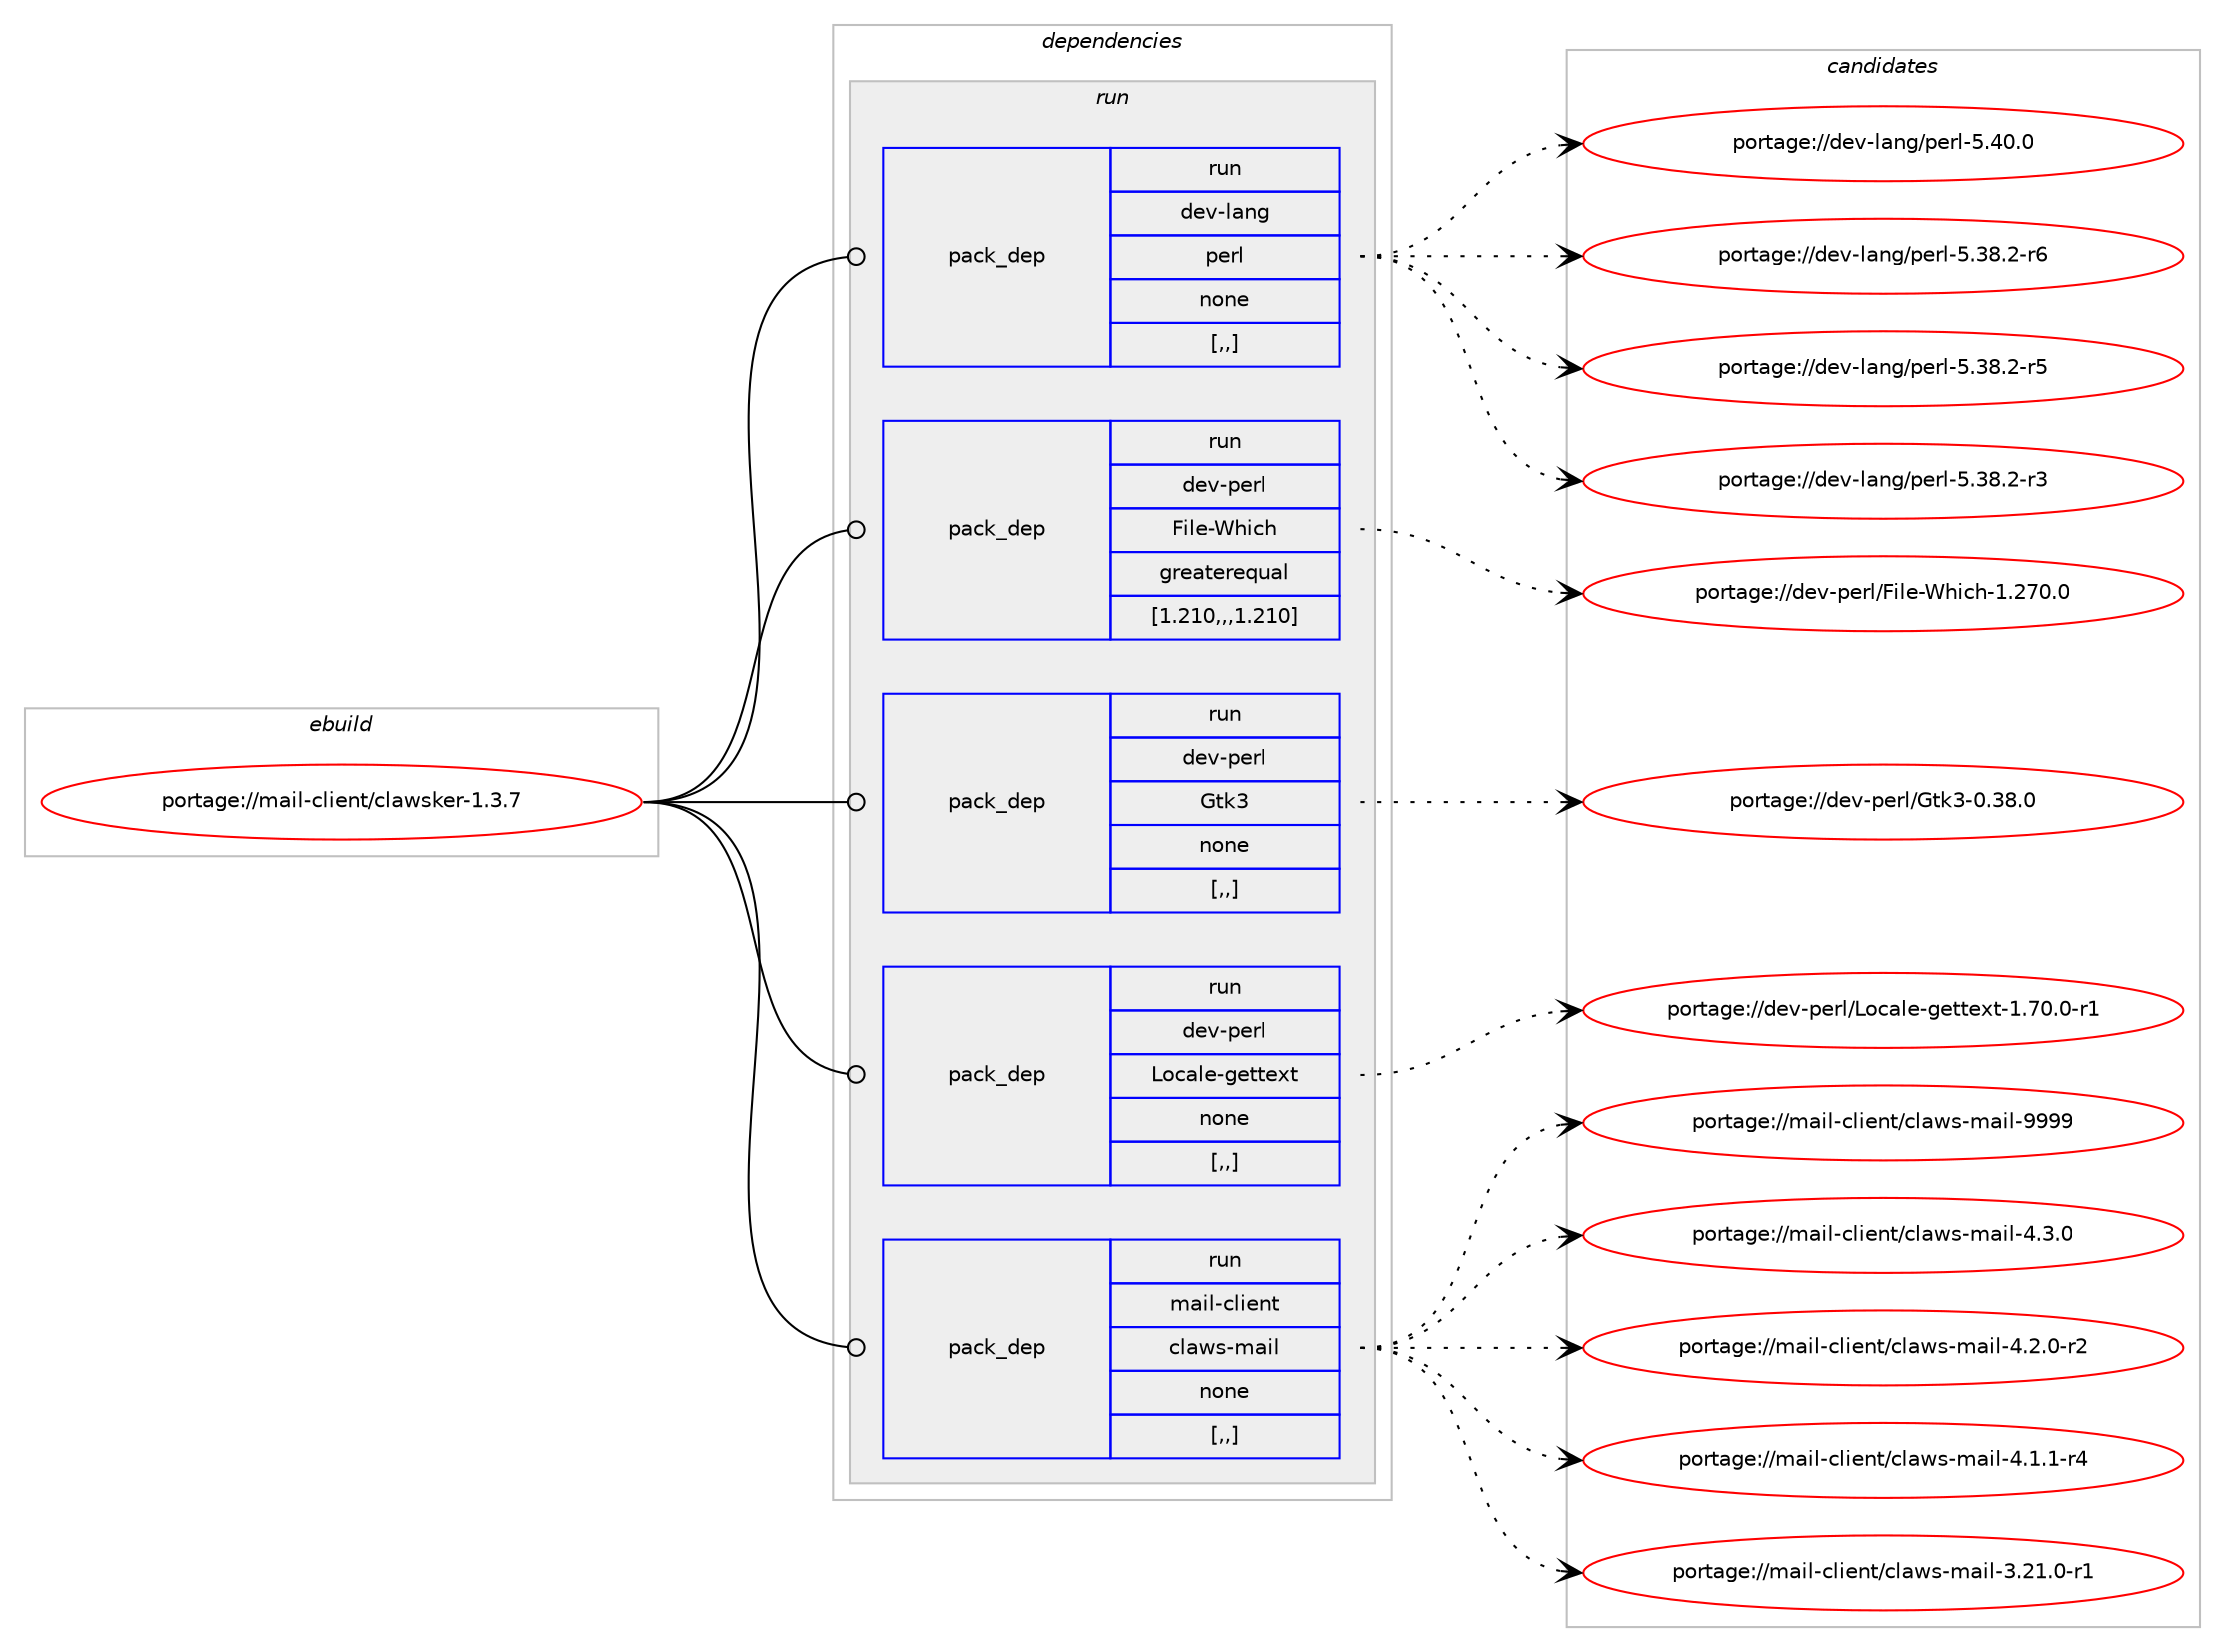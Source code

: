 digraph prolog {

# *************
# Graph options
# *************

newrank=true;
concentrate=true;
compound=true;
graph [rankdir=LR,fontname=Helvetica,fontsize=10,ranksep=1.5];#, ranksep=2.5, nodesep=0.2];
edge  [arrowhead=vee];
node  [fontname=Helvetica,fontsize=10];

# **********
# The ebuild
# **********

subgraph cluster_leftcol {
color=gray;
label=<<i>ebuild</i>>;
id [label="portage://mail-client/clawsker-1.3.7", color=red, width=4, href="../mail-client/clawsker-1.3.7.svg"];
}

# ****************
# The dependencies
# ****************

subgraph cluster_midcol {
color=gray;
label=<<i>dependencies</i>>;
subgraph cluster_compile {
fillcolor="#eeeeee";
style=filled;
label=<<i>compile</i>>;
}
subgraph cluster_compileandrun {
fillcolor="#eeeeee";
style=filled;
label=<<i>compile and run</i>>;
}
subgraph cluster_run {
fillcolor="#eeeeee";
style=filled;
label=<<i>run</i>>;
subgraph pack575200 {
dependency782594 [label=<<TABLE BORDER="0" CELLBORDER="1" CELLSPACING="0" CELLPADDING="4" WIDTH="220"><TR><TD ROWSPAN="6" CELLPADDING="30">pack_dep</TD></TR><TR><TD WIDTH="110">run</TD></TR><TR><TD>dev-lang</TD></TR><TR><TD>perl</TD></TR><TR><TD>none</TD></TR><TR><TD>[,,]</TD></TR></TABLE>>, shape=none, color=blue];
}
id:e -> dependency782594:w [weight=20,style="solid",arrowhead="odot"];
subgraph pack575201 {
dependency782595 [label=<<TABLE BORDER="0" CELLBORDER="1" CELLSPACING="0" CELLPADDING="4" WIDTH="220"><TR><TD ROWSPAN="6" CELLPADDING="30">pack_dep</TD></TR><TR><TD WIDTH="110">run</TD></TR><TR><TD>dev-perl</TD></TR><TR><TD>File-Which</TD></TR><TR><TD>greaterequal</TD></TR><TR><TD>[1.210,,,1.210]</TD></TR></TABLE>>, shape=none, color=blue];
}
id:e -> dependency782595:w [weight=20,style="solid",arrowhead="odot"];
subgraph pack575202 {
dependency782596 [label=<<TABLE BORDER="0" CELLBORDER="1" CELLSPACING="0" CELLPADDING="4" WIDTH="220"><TR><TD ROWSPAN="6" CELLPADDING="30">pack_dep</TD></TR><TR><TD WIDTH="110">run</TD></TR><TR><TD>dev-perl</TD></TR><TR><TD>Gtk3</TD></TR><TR><TD>none</TD></TR><TR><TD>[,,]</TD></TR></TABLE>>, shape=none, color=blue];
}
id:e -> dependency782596:w [weight=20,style="solid",arrowhead="odot"];
subgraph pack575203 {
dependency782597 [label=<<TABLE BORDER="0" CELLBORDER="1" CELLSPACING="0" CELLPADDING="4" WIDTH="220"><TR><TD ROWSPAN="6" CELLPADDING="30">pack_dep</TD></TR><TR><TD WIDTH="110">run</TD></TR><TR><TD>dev-perl</TD></TR><TR><TD>Locale-gettext</TD></TR><TR><TD>none</TD></TR><TR><TD>[,,]</TD></TR></TABLE>>, shape=none, color=blue];
}
id:e -> dependency782597:w [weight=20,style="solid",arrowhead="odot"];
subgraph pack575204 {
dependency782598 [label=<<TABLE BORDER="0" CELLBORDER="1" CELLSPACING="0" CELLPADDING="4" WIDTH="220"><TR><TD ROWSPAN="6" CELLPADDING="30">pack_dep</TD></TR><TR><TD WIDTH="110">run</TD></TR><TR><TD>mail-client</TD></TR><TR><TD>claws-mail</TD></TR><TR><TD>none</TD></TR><TR><TD>[,,]</TD></TR></TABLE>>, shape=none, color=blue];
}
id:e -> dependency782598:w [weight=20,style="solid",arrowhead="odot"];
}
}

# **************
# The candidates
# **************

subgraph cluster_choices {
rank=same;
color=gray;
label=<<i>candidates</i>>;

subgraph choice575200 {
color=black;
nodesep=1;
choice10010111845108971101034711210111410845534652484648 [label="portage://dev-lang/perl-5.40.0", color=red, width=4,href="../dev-lang/perl-5.40.0.svg"];
choice100101118451089711010347112101114108455346515646504511454 [label="portage://dev-lang/perl-5.38.2-r6", color=red, width=4,href="../dev-lang/perl-5.38.2-r6.svg"];
choice100101118451089711010347112101114108455346515646504511453 [label="portage://dev-lang/perl-5.38.2-r5", color=red, width=4,href="../dev-lang/perl-5.38.2-r5.svg"];
choice100101118451089711010347112101114108455346515646504511451 [label="portage://dev-lang/perl-5.38.2-r3", color=red, width=4,href="../dev-lang/perl-5.38.2-r3.svg"];
dependency782594:e -> choice10010111845108971101034711210111410845534652484648:w [style=dotted,weight="100"];
dependency782594:e -> choice100101118451089711010347112101114108455346515646504511454:w [style=dotted,weight="100"];
dependency782594:e -> choice100101118451089711010347112101114108455346515646504511453:w [style=dotted,weight="100"];
dependency782594:e -> choice100101118451089711010347112101114108455346515646504511451:w [style=dotted,weight="100"];
}
subgraph choice575201 {
color=black;
nodesep=1;
choice1001011184511210111410847701051081014587104105991044549465055484648 [label="portage://dev-perl/File-Which-1.270.0", color=red, width=4,href="../dev-perl/File-Which-1.270.0.svg"];
dependency782595:e -> choice1001011184511210111410847701051081014587104105991044549465055484648:w [style=dotted,weight="100"];
}
subgraph choice575202 {
color=black;
nodesep=1;
choice1001011184511210111410847711161075145484651564648 [label="portage://dev-perl/Gtk3-0.38.0", color=red, width=4,href="../dev-perl/Gtk3-0.38.0.svg"];
dependency782596:e -> choice1001011184511210111410847711161075145484651564648:w [style=dotted,weight="100"];
}
subgraph choice575203 {
color=black;
nodesep=1;
choice100101118451121011141084776111999710810145103101116116101120116454946554846484511449 [label="portage://dev-perl/Locale-gettext-1.70.0-r1", color=red, width=4,href="../dev-perl/Locale-gettext-1.70.0-r1.svg"];
dependency782597:e -> choice100101118451121011141084776111999710810145103101116116101120116454946554846484511449:w [style=dotted,weight="100"];
}
subgraph choice575204 {
color=black;
nodesep=1;
choice10997105108459910810510111011647991089711911545109971051084557575757 [label="portage://mail-client/claws-mail-9999", color=red, width=4,href="../mail-client/claws-mail-9999.svg"];
choice1099710510845991081051011101164799108971191154510997105108455246514648 [label="portage://mail-client/claws-mail-4.3.0", color=red, width=4,href="../mail-client/claws-mail-4.3.0.svg"];
choice10997105108459910810510111011647991089711911545109971051084552465046484511450 [label="portage://mail-client/claws-mail-4.2.0-r2", color=red, width=4,href="../mail-client/claws-mail-4.2.0-r2.svg"];
choice10997105108459910810510111011647991089711911545109971051084552464946494511452 [label="portage://mail-client/claws-mail-4.1.1-r4", color=red, width=4,href="../mail-client/claws-mail-4.1.1-r4.svg"];
choice1099710510845991081051011101164799108971191154510997105108455146504946484511449 [label="portage://mail-client/claws-mail-3.21.0-r1", color=red, width=4,href="../mail-client/claws-mail-3.21.0-r1.svg"];
dependency782598:e -> choice10997105108459910810510111011647991089711911545109971051084557575757:w [style=dotted,weight="100"];
dependency782598:e -> choice1099710510845991081051011101164799108971191154510997105108455246514648:w [style=dotted,weight="100"];
dependency782598:e -> choice10997105108459910810510111011647991089711911545109971051084552465046484511450:w [style=dotted,weight="100"];
dependency782598:e -> choice10997105108459910810510111011647991089711911545109971051084552464946494511452:w [style=dotted,weight="100"];
dependency782598:e -> choice1099710510845991081051011101164799108971191154510997105108455146504946484511449:w [style=dotted,weight="100"];
}
}

}
